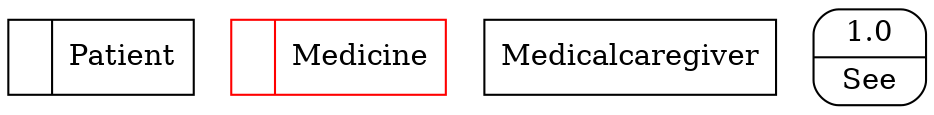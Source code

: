 digraph dfd2{ 
node[shape=record]
200 [label="<f0>  |<f1> Patient " ];
201 [label="<f0>  |<f1> Medicine " color=red];
202 [label="Medicalcaregiver" shape=box];
203 [label="{<f0> 1.0|<f1> See }" shape=Mrecord];
}